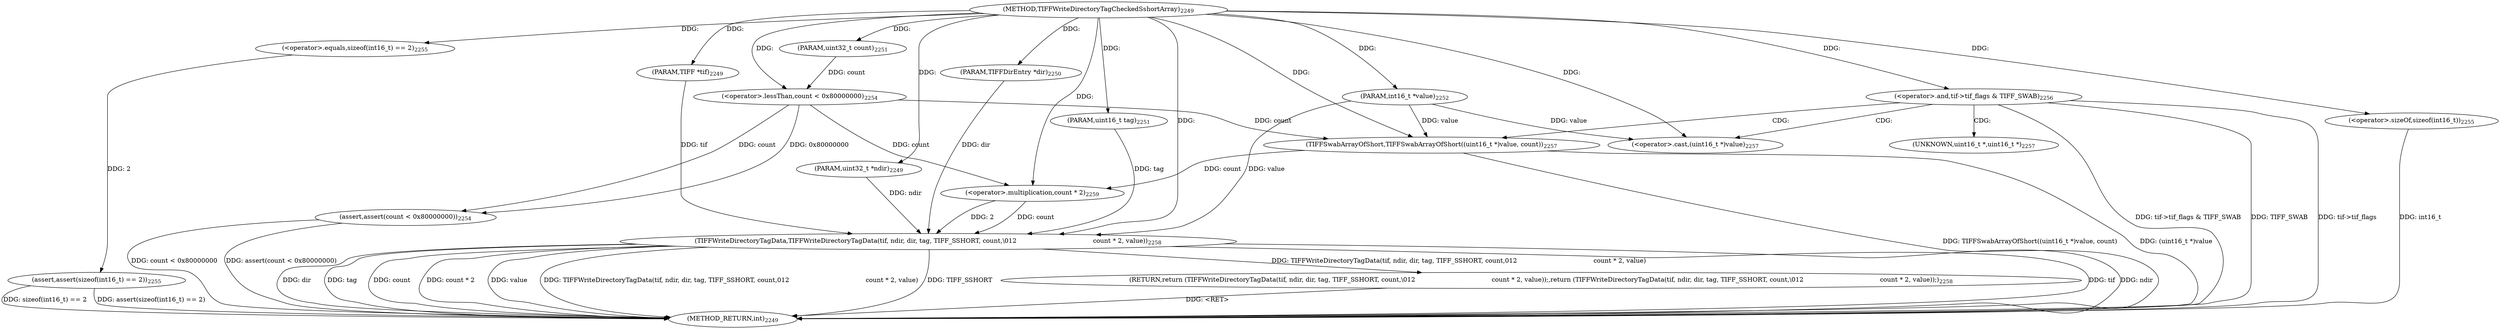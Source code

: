 digraph "TIFFWriteDirectoryTagCheckedSshortArray" {  
"70033" [label = <(METHOD,TIFFWriteDirectoryTagCheckedSshortArray)<SUB>2249</SUB>> ]
"70074" [label = <(METHOD_RETURN,int)<SUB>2249</SUB>> ]
"70034" [label = <(PARAM,TIFF *tif)<SUB>2249</SUB>> ]
"70035" [label = <(PARAM,uint32_t *ndir)<SUB>2249</SUB>> ]
"70036" [label = <(PARAM,TIFFDirEntry *dir)<SUB>2250</SUB>> ]
"70037" [label = <(PARAM,uint16_t tag)<SUB>2251</SUB>> ]
"70038" [label = <(PARAM,uint32_t count)<SUB>2251</SUB>> ]
"70039" [label = <(PARAM,int16_t *value)<SUB>2252</SUB>> ]
"70041" [label = <(assert,assert(count &lt; 0x80000000))<SUB>2254</SUB>> ]
"70045" [label = <(assert,assert(sizeof(int16_t) == 2))<SUB>2255</SUB>> ]
"70062" [label = <(RETURN,return (TIFFWriteDirectoryTagData(tif, ndir, dir, tag, TIFF_SSHORT, count,\012                                      count * 2, value));,return (TIFFWriteDirectoryTagData(tif, ndir, dir, tag, TIFF_SSHORT, count,\012                                      count * 2, value));)<SUB>2258</SUB>> ]
"70051" [label = <(&lt;operator&gt;.and,tif-&gt;tif_flags &amp; TIFF_SWAB)<SUB>2256</SUB>> ]
"70063" [label = <(TIFFWriteDirectoryTagData,TIFFWriteDirectoryTagData(tif, ndir, dir, tag, TIFF_SSHORT, count,\012                                      count * 2, value))<SUB>2258</SUB>> ]
"70042" [label = <(&lt;operator&gt;.lessThan,count &lt; 0x80000000)<SUB>2254</SUB>> ]
"70046" [label = <(&lt;operator&gt;.equals,sizeof(int16_t) == 2)<SUB>2255</SUB>> ]
"70057" [label = <(TIFFSwabArrayOfShort,TIFFSwabArrayOfShort((uint16_t *)value, count))<SUB>2257</SUB>> ]
"70047" [label = <(&lt;operator&gt;.sizeOf,sizeof(int16_t))<SUB>2255</SUB>> ]
"70070" [label = <(&lt;operator&gt;.multiplication,count * 2)<SUB>2259</SUB>> ]
"70058" [label = <(&lt;operator&gt;.cast,(uint16_t *)value)<SUB>2257</SUB>> ]
"70059" [label = <(UNKNOWN,uint16_t *,uint16_t *)<SUB>2257</SUB>> ]
  "70062" -> "70074"  [ label = "DDG: &lt;RET&gt;"] 
  "70041" -> "70074"  [ label = "DDG: count &lt; 0x80000000"] 
  "70041" -> "70074"  [ label = "DDG: assert(count &lt; 0x80000000)"] 
  "70045" -> "70074"  [ label = "DDG: sizeof(int16_t) == 2"] 
  "70045" -> "70074"  [ label = "DDG: assert(sizeof(int16_t) == 2)"] 
  "70051" -> "70074"  [ label = "DDG: tif-&gt;tif_flags"] 
  "70051" -> "70074"  [ label = "DDG: tif-&gt;tif_flags &amp; TIFF_SWAB"] 
  "70057" -> "70074"  [ label = "DDG: (uint16_t *)value"] 
  "70057" -> "70074"  [ label = "DDG: TIFFSwabArrayOfShort((uint16_t *)value, count)"] 
  "70063" -> "70074"  [ label = "DDG: tif"] 
  "70063" -> "70074"  [ label = "DDG: ndir"] 
  "70063" -> "70074"  [ label = "DDG: dir"] 
  "70063" -> "70074"  [ label = "DDG: tag"] 
  "70063" -> "70074"  [ label = "DDG: count"] 
  "70063" -> "70074"  [ label = "DDG: count * 2"] 
  "70063" -> "70074"  [ label = "DDG: value"] 
  "70063" -> "70074"  [ label = "DDG: TIFFWriteDirectoryTagData(tif, ndir, dir, tag, TIFF_SSHORT, count,\012                                      count * 2, value)"] 
  "70051" -> "70074"  [ label = "DDG: TIFF_SWAB"] 
  "70047" -> "70074"  [ label = "DDG: int16_t"] 
  "70063" -> "70074"  [ label = "DDG: TIFF_SSHORT"] 
  "70033" -> "70034"  [ label = "DDG: "] 
  "70033" -> "70035"  [ label = "DDG: "] 
  "70033" -> "70036"  [ label = "DDG: "] 
  "70033" -> "70037"  [ label = "DDG: "] 
  "70033" -> "70038"  [ label = "DDG: "] 
  "70033" -> "70039"  [ label = "DDG: "] 
  "70063" -> "70062"  [ label = "DDG: TIFFWriteDirectoryTagData(tif, ndir, dir, tag, TIFF_SSHORT, count,\012                                      count * 2, value)"] 
  "70042" -> "70041"  [ label = "DDG: count"] 
  "70042" -> "70041"  [ label = "DDG: 0x80000000"] 
  "70046" -> "70045"  [ label = "DDG: 2"] 
  "70038" -> "70042"  [ label = "DDG: count"] 
  "70033" -> "70042"  [ label = "DDG: "] 
  "70033" -> "70046"  [ label = "DDG: "] 
  "70033" -> "70051"  [ label = "DDG: "] 
  "70034" -> "70063"  [ label = "DDG: tif"] 
  "70033" -> "70063"  [ label = "DDG: "] 
  "70035" -> "70063"  [ label = "DDG: ndir"] 
  "70036" -> "70063"  [ label = "DDG: dir"] 
  "70037" -> "70063"  [ label = "DDG: tag"] 
  "70070" -> "70063"  [ label = "DDG: count"] 
  "70070" -> "70063"  [ label = "DDG: 2"] 
  "70039" -> "70063"  [ label = "DDG: value"] 
  "70033" -> "70047"  [ label = "DDG: "] 
  "70039" -> "70057"  [ label = "DDG: value"] 
  "70033" -> "70057"  [ label = "DDG: "] 
  "70042" -> "70057"  [ label = "DDG: count"] 
  "70042" -> "70070"  [ label = "DDG: count"] 
  "70057" -> "70070"  [ label = "DDG: count"] 
  "70033" -> "70070"  [ label = "DDG: "] 
  "70039" -> "70058"  [ label = "DDG: value"] 
  "70033" -> "70058"  [ label = "DDG: "] 
  "70051" -> "70058"  [ label = "CDG: "] 
  "70051" -> "70059"  [ label = "CDG: "] 
  "70051" -> "70057"  [ label = "CDG: "] 
}
